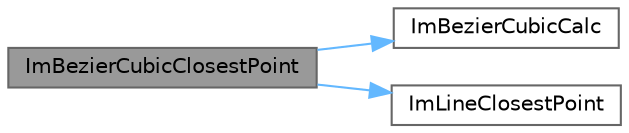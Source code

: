 digraph "ImBezierCubicClosestPoint"
{
 // LATEX_PDF_SIZE
  bgcolor="transparent";
  edge [fontname=Helvetica,fontsize=10,labelfontname=Helvetica,labelfontsize=10];
  node [fontname=Helvetica,fontsize=10,shape=box,height=0.2,width=0.4];
  rankdir="LR";
  Node1 [id="Node000001",label="ImBezierCubicClosestPoint",height=0.2,width=0.4,color="gray40", fillcolor="grey60", style="filled", fontcolor="black",tooltip=" "];
  Node1 -> Node2 [id="edge1_Node000001_Node000002",color="steelblue1",style="solid",tooltip=" "];
  Node2 [id="Node000002",label="ImBezierCubicCalc",height=0.2,width=0.4,color="grey40", fillcolor="white", style="filled",URL="$imgui__draw_8cpp.html#a313bb9d47244a5d27a5aeb4cd74f94a3",tooltip=" "];
  Node1 -> Node3 [id="edge2_Node000001_Node000003",color="steelblue1",style="solid",tooltip=" "];
  Node3 [id="Node000003",label="ImLineClosestPoint",height=0.2,width=0.4,color="grey40", fillcolor="white", style="filled",URL="$imgui_8cpp.html#a78740b7be00764a8c15b60295edc9f51",tooltip=" "];
}
